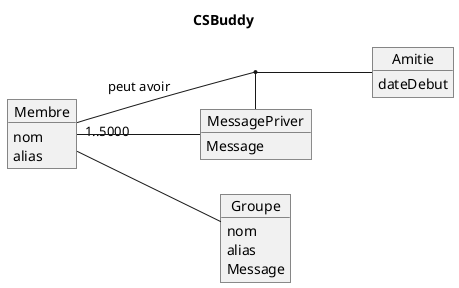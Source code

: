 @startuml
title CSBuddy
left to right direction

object Membre {
  nom
  alias
}

object Amitie {
   dateDebut
}

object MessagePriver {
  Message
}

object Groupe {
  nom
  alias
  Message 
}
Membre "1..5000" -- Amitie: peut avoir
(Membre, Amitie) -- MessagePriver     
Membre -- MessagePriver         
Membre -- Groupe     
@enduml
